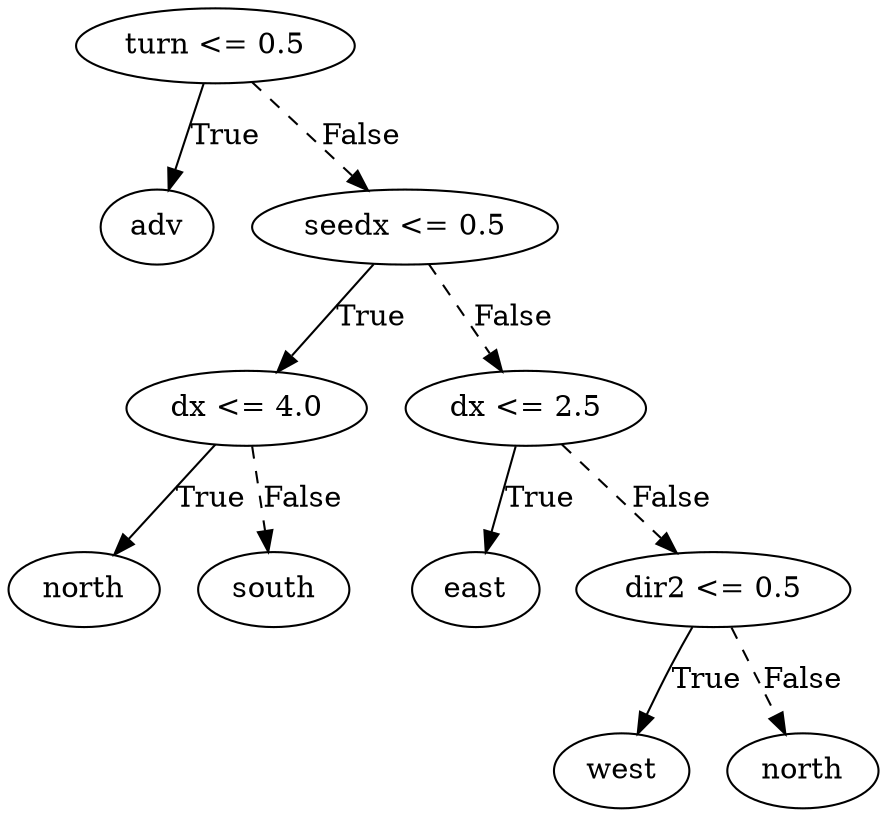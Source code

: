 digraph {
0 [label="turn <= 0.5"];
1 [label="adv"];
0 -> 1 [label="True"];
2 [label="seedx <= 0.5"];
3 [label="dx <= 4.0"];
4 [label="north"];
3 -> 4 [label="True"];
5 [label="south"];
3 -> 5 [style="dashed", label="False"];
2 -> 3 [label="True"];
6 [label="dx <= 2.5"];
7 [label="east"];
6 -> 7 [label="True"];
8 [label="dir2 <= 0.5"];
9 [label="west"];
8 -> 9 [label="True"];
10 [label="north"];
8 -> 10 [style="dashed", label="False"];
6 -> 8 [style="dashed", label="False"];
2 -> 6 [style="dashed", label="False"];
0 -> 2 [style="dashed", label="False"];

}